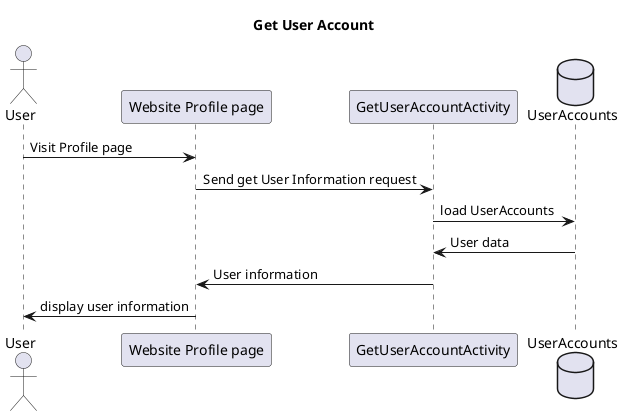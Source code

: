 @startuml
'https://plantuml.com/sequence-diagram

title Get User Account
actor User as c
participant "Website Profile page" as wrp
participant GetUserAccountActivity as cua
database UserAccounts

c -> wrp: Visit Profile page
wrp -> cua: Send get User Information request
cua -> UserAccounts: load UserAccounts
cua <- UserAccounts: User data
cua -> wrp: User information
wrp -> c: display user information
@enduml